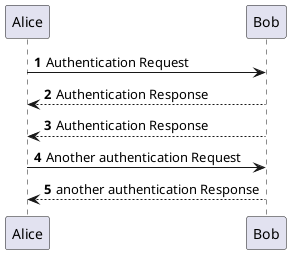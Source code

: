 @startuml
'https://plantuml.com/sequence-diagram

autonumber

Alice -> Bob: Authentication Request
Bob --> Alice: Authentication Response
Bob --> Alice: Authentication Response

Alice -> Bob: Another authentication Request
Alice <-- Bob: another authentication Response
@enduml